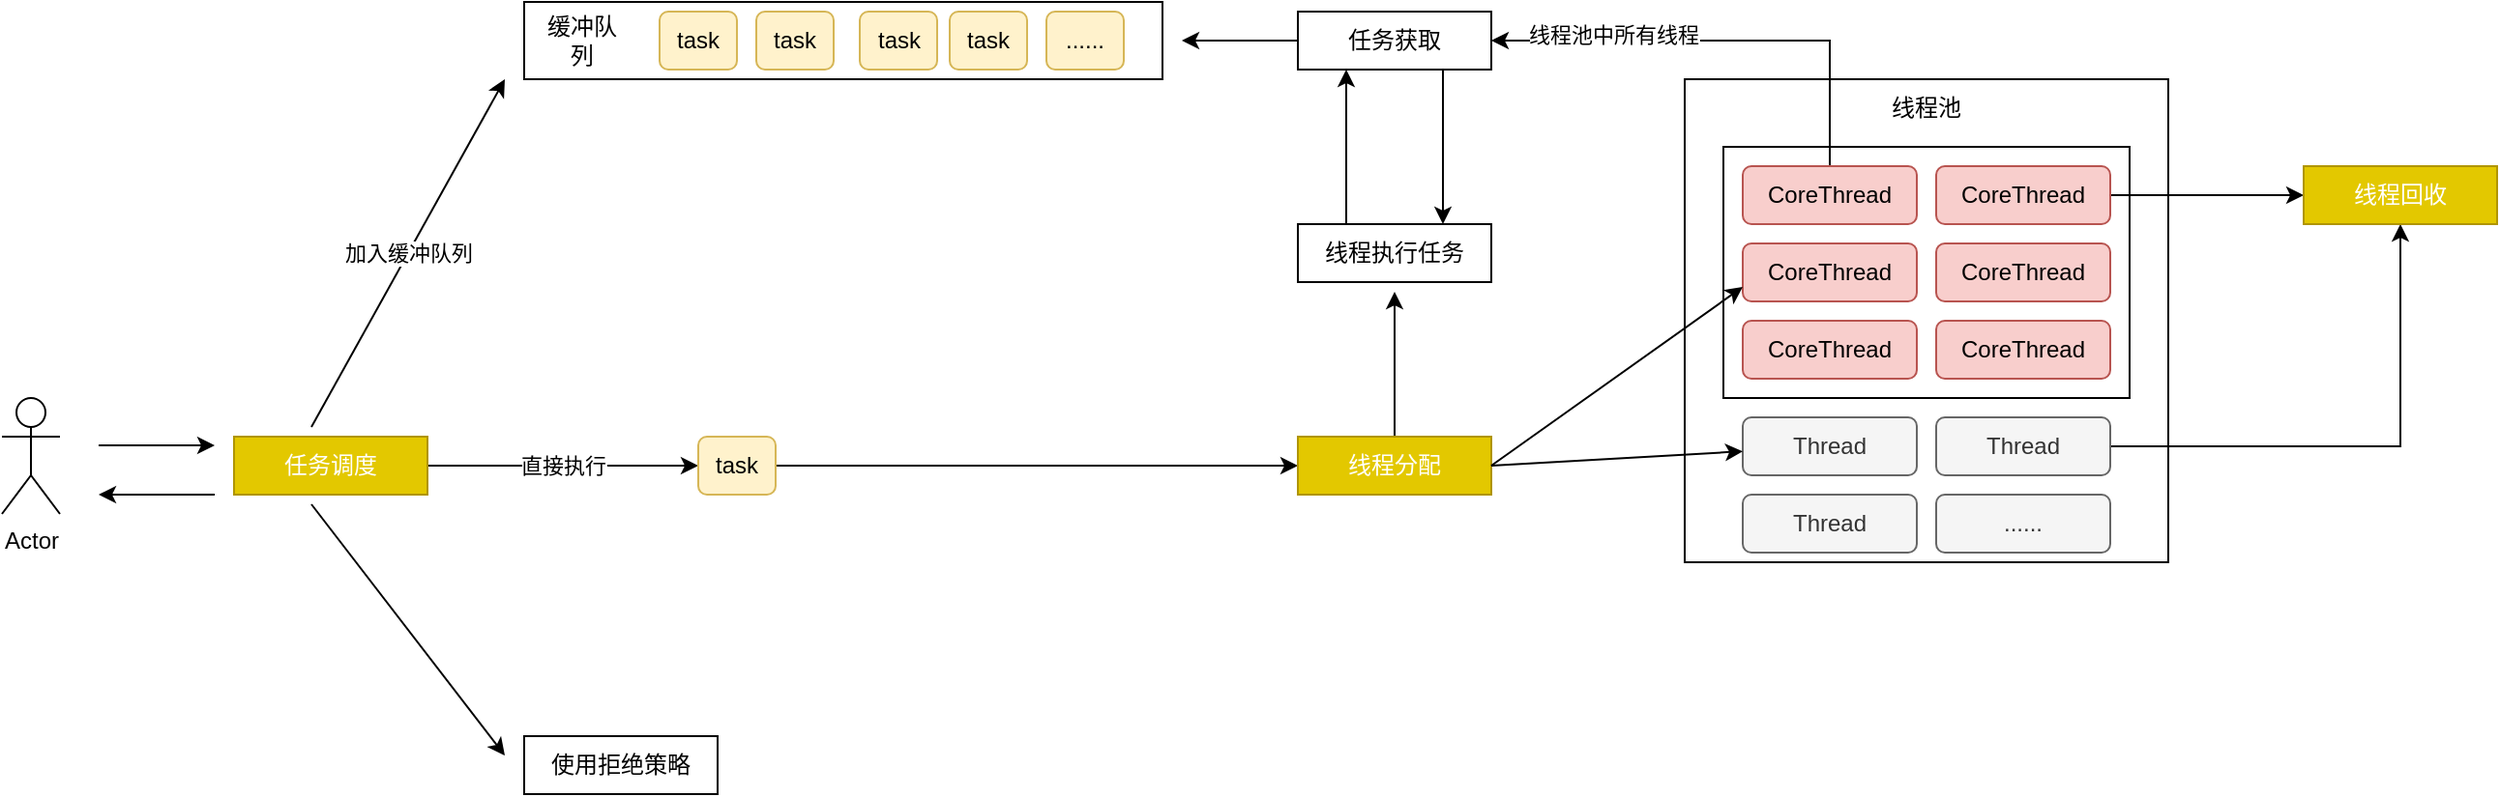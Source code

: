 <mxfile version="13.9.9" type="device"><diagram id="Xv6vJW9VKDqZ9GPoSjl6" name="第 1 页"><mxGraphModel dx="2249" dy="822" grid="1" gridSize="10" guides="1" tooltips="1" connect="1" arrows="1" fold="1" page="1" pageScale="1" pageWidth="827" pageHeight="1169" math="0" shadow="0"><root><mxCell id="0"/><mxCell id="1" parent="0"/><mxCell id="wbCnRHy55u3W_zHvUczc-1" value="" style="rounded=0;whiteSpace=wrap;html=1;" vertex="1" parent="1"><mxGeometry x="200" y="250" width="330" height="40" as="geometry"/></mxCell><mxCell id="wbCnRHy55u3W_zHvUczc-3" value="task" style="rounded=1;whiteSpace=wrap;html=1;fillColor=#fff2cc;strokeColor=#d6b656;" vertex="1" parent="1"><mxGeometry x="270" y="255" width="40" height="30" as="geometry"/></mxCell><mxCell id="wbCnRHy55u3W_zHvUczc-4" value="task" style="rounded=1;whiteSpace=wrap;html=1;fillColor=#fff2cc;strokeColor=#d6b656;" vertex="1" parent="1"><mxGeometry x="320" y="255" width="40" height="30" as="geometry"/></mxCell><mxCell id="wbCnRHy55u3W_zHvUczc-5" value="task" style="rounded=1;whiteSpace=wrap;html=1;fillColor=#fff2cc;strokeColor=#d6b656;" vertex="1" parent="1"><mxGeometry x="373.5" y="255" width="40" height="30" as="geometry"/></mxCell><mxCell id="wbCnRHy55u3W_zHvUczc-6" value="task" style="rounded=1;whiteSpace=wrap;html=1;fillColor=#fff2cc;strokeColor=#d6b656;" vertex="1" parent="1"><mxGeometry x="420" y="255" width="40" height="30" as="geometry"/></mxCell><mxCell id="wbCnRHy55u3W_zHvUczc-8" value="......" style="rounded=1;whiteSpace=wrap;html=1;fillColor=#fff2cc;strokeColor=#d6b656;" vertex="1" parent="1"><mxGeometry x="470" y="255" width="40" height="30" as="geometry"/></mxCell><mxCell id="wbCnRHy55u3W_zHvUczc-9" value="缓冲队列" style="text;html=1;strokeColor=none;fillColor=none;align=center;verticalAlign=middle;whiteSpace=wrap;rounded=0;" vertex="1" parent="1"><mxGeometry x="210" y="260" width="40" height="20" as="geometry"/></mxCell><mxCell id="wbCnRHy55u3W_zHvUczc-13" value="" style="whiteSpace=wrap;html=1;aspect=fixed;" vertex="1" parent="1"><mxGeometry x="800" y="290" width="250" height="250" as="geometry"/></mxCell><mxCell id="wbCnRHy55u3W_zHvUczc-15" value="线程池" style="text;html=1;strokeColor=none;fillColor=none;align=center;verticalAlign=middle;whiteSpace=wrap;rounded=0;" vertex="1" parent="1"><mxGeometry x="905" y="295" width="40" height="20" as="geometry"/></mxCell><mxCell id="wbCnRHy55u3W_zHvUczc-17" value="" style="rounded=0;whiteSpace=wrap;html=1;" vertex="1" parent="1"><mxGeometry x="820" y="325" width="210" height="130" as="geometry"/></mxCell><mxCell id="wbCnRHy55u3W_zHvUczc-75" style="edgeStyle=orthogonalEdgeStyle;rounded=0;orthogonalLoop=1;jettySize=auto;html=1;exitX=0.5;exitY=0;exitDx=0;exitDy=0;entryX=1;entryY=0.5;entryDx=0;entryDy=0;" edge="1" parent="1" source="wbCnRHy55u3W_zHvUczc-18" target="wbCnRHy55u3W_zHvUczc-67"><mxGeometry relative="1" as="geometry"/></mxCell><mxCell id="wbCnRHy55u3W_zHvUczc-76" value="线程池中所有线程" style="edgeLabel;html=1;align=center;verticalAlign=middle;resizable=0;points=[];" vertex="1" connectable="0" parent="wbCnRHy55u3W_zHvUczc-75"><mxGeometry x="0.475" y="-3" relative="1" as="geometry"><mxPoint as="offset"/></mxGeometry></mxCell><mxCell id="wbCnRHy55u3W_zHvUczc-18" value="CoreThread" style="rounded=1;whiteSpace=wrap;html=1;fillColor=#f8cecc;strokeColor=#b85450;" vertex="1" parent="1"><mxGeometry x="830" y="335" width="90" height="30" as="geometry"/></mxCell><mxCell id="wbCnRHy55u3W_zHvUczc-84" style="edgeStyle=orthogonalEdgeStyle;rounded=0;orthogonalLoop=1;jettySize=auto;html=1;exitX=1;exitY=0.5;exitDx=0;exitDy=0;entryX=0;entryY=0.5;entryDx=0;entryDy=0;" edge="1" parent="1" source="wbCnRHy55u3W_zHvUczc-19" target="wbCnRHy55u3W_zHvUczc-83"><mxGeometry relative="1" as="geometry"><mxPoint x="1110" y="350" as="targetPoint"/></mxGeometry></mxCell><mxCell id="wbCnRHy55u3W_zHvUczc-19" value="CoreThread" style="rounded=1;whiteSpace=wrap;html=1;fillColor=#f8cecc;strokeColor=#b85450;" vertex="1" parent="1"><mxGeometry x="930" y="335" width="90" height="30" as="geometry"/></mxCell><mxCell id="wbCnRHy55u3W_zHvUczc-20" value="CoreThread" style="rounded=1;whiteSpace=wrap;html=1;fillColor=#f8cecc;strokeColor=#b85450;" vertex="1" parent="1"><mxGeometry x="830" y="375" width="90" height="30" as="geometry"/></mxCell><mxCell id="wbCnRHy55u3W_zHvUczc-21" value="CoreThread" style="rounded=1;whiteSpace=wrap;html=1;fillColor=#f8cecc;strokeColor=#b85450;" vertex="1" parent="1"><mxGeometry x="930" y="375" width="90" height="30" as="geometry"/></mxCell><mxCell id="wbCnRHy55u3W_zHvUczc-22" value="CoreThread" style="rounded=1;whiteSpace=wrap;html=1;fillColor=#f8cecc;strokeColor=#b85450;" vertex="1" parent="1"><mxGeometry x="830" y="415" width="90" height="30" as="geometry"/></mxCell><mxCell id="wbCnRHy55u3W_zHvUczc-23" value="CoreThread" style="rounded=1;whiteSpace=wrap;html=1;fillColor=#f8cecc;strokeColor=#b85450;" vertex="1" parent="1"><mxGeometry x="930" y="415" width="90" height="30" as="geometry"/></mxCell><mxCell id="wbCnRHy55u3W_zHvUczc-24" value="Thread" style="rounded=1;whiteSpace=wrap;html=1;fillColor=#f5f5f5;strokeColor=#666666;fontColor=#333333;" vertex="1" parent="1"><mxGeometry x="830" y="465" width="90" height="30" as="geometry"/></mxCell><mxCell id="wbCnRHy55u3W_zHvUczc-85" style="edgeStyle=orthogonalEdgeStyle;rounded=0;orthogonalLoop=1;jettySize=auto;html=1;exitX=1;exitY=0.5;exitDx=0;exitDy=0;entryX=0.5;entryY=1;entryDx=0;entryDy=0;" edge="1" parent="1" source="wbCnRHy55u3W_zHvUczc-25" target="wbCnRHy55u3W_zHvUczc-83"><mxGeometry relative="1" as="geometry"/></mxCell><mxCell id="wbCnRHy55u3W_zHvUczc-25" value="Thread" style="rounded=1;whiteSpace=wrap;html=1;fillColor=#f5f5f5;strokeColor=#666666;fontColor=#333333;" vertex="1" parent="1"><mxGeometry x="930" y="465" width="90" height="30" as="geometry"/></mxCell><mxCell id="wbCnRHy55u3W_zHvUczc-26" value="Thread" style="rounded=1;whiteSpace=wrap;html=1;fillColor=#f5f5f5;strokeColor=#666666;fontColor=#333333;" vertex="1" parent="1"><mxGeometry x="830" y="505" width="90" height="30" as="geometry"/></mxCell><mxCell id="wbCnRHy55u3W_zHvUczc-27" value="......" style="rounded=1;whiteSpace=wrap;html=1;fillColor=#f5f5f5;strokeColor=#666666;fontColor=#333333;" vertex="1" parent="1"><mxGeometry x="930" y="505" width="90" height="30" as="geometry"/></mxCell><mxCell id="wbCnRHy55u3W_zHvUczc-47" value="Actor" style="shape=umlActor;verticalLabelPosition=bottom;verticalAlign=top;html=1;outlineConnect=0;" vertex="1" parent="1"><mxGeometry x="-70" y="455" width="30" height="60" as="geometry"/></mxCell><mxCell id="wbCnRHy55u3W_zHvUczc-51" value="直接执行" style="edgeStyle=orthogonalEdgeStyle;rounded=0;orthogonalLoop=1;jettySize=auto;html=1;exitX=1;exitY=0.5;exitDx=0;exitDy=0;entryX=0;entryY=0.5;entryDx=0;entryDy=0;" edge="1" parent="1" source="wbCnRHy55u3W_zHvUczc-49" target="wbCnRHy55u3W_zHvUczc-58"><mxGeometry relative="1" as="geometry"><mxPoint x="270" y="490" as="targetPoint"/></mxGeometry></mxCell><mxCell id="wbCnRHy55u3W_zHvUczc-49" value="任务调度" style="rounded=0;whiteSpace=wrap;html=1;fillColor=#e3c800;strokeColor=#B09500;fontColor=#ffffff;" vertex="1" parent="1"><mxGeometry x="50" y="475" width="100" height="30" as="geometry"/></mxCell><mxCell id="wbCnRHy55u3W_zHvUczc-50" value="加入缓冲队列" style="endArrow=classic;html=1;" edge="1" parent="1"><mxGeometry width="50" height="50" relative="1" as="geometry"><mxPoint x="90" y="470" as="sourcePoint"/><mxPoint x="190" y="290" as="targetPoint"/></mxGeometry></mxCell><mxCell id="wbCnRHy55u3W_zHvUczc-53" value="使用拒绝策略" style="rounded=0;whiteSpace=wrap;html=1;" vertex="1" parent="1"><mxGeometry x="200" y="630" width="100" height="30" as="geometry"/></mxCell><mxCell id="wbCnRHy55u3W_zHvUczc-56" value="" style="endArrow=classic;html=1;" edge="1" parent="1"><mxGeometry width="50" height="50" relative="1" as="geometry"><mxPoint x="90" y="510" as="sourcePoint"/><mxPoint x="190" y="640" as="targetPoint"/></mxGeometry></mxCell><mxCell id="wbCnRHy55u3W_zHvUczc-62" style="edgeStyle=orthogonalEdgeStyle;rounded=0;orthogonalLoop=1;jettySize=auto;html=1;exitX=1;exitY=0.5;exitDx=0;exitDy=0;entryX=0;entryY=0.5;entryDx=0;entryDy=0;" edge="1" parent="1" source="wbCnRHy55u3W_zHvUczc-58" target="wbCnRHy55u3W_zHvUczc-60"><mxGeometry relative="1" as="geometry"><mxPoint x="580" y="490" as="targetPoint"/><Array as="points"/></mxGeometry></mxCell><mxCell id="wbCnRHy55u3W_zHvUczc-58" value="task" style="rounded=1;whiteSpace=wrap;html=1;fillColor=#fff2cc;strokeColor=#d6b656;" vertex="1" parent="1"><mxGeometry x="290" y="475" width="40" height="30" as="geometry"/></mxCell><mxCell id="wbCnRHy55u3W_zHvUczc-78" style="edgeStyle=orthogonalEdgeStyle;rounded=0;orthogonalLoop=1;jettySize=auto;html=1;exitX=0.5;exitY=0;exitDx=0;exitDy=0;" edge="1" parent="1" source="wbCnRHy55u3W_zHvUczc-60"><mxGeometry relative="1" as="geometry"><mxPoint x="650" y="400" as="targetPoint"/></mxGeometry></mxCell><mxCell id="wbCnRHy55u3W_zHvUczc-60" value="线程分配" style="rounded=0;whiteSpace=wrap;html=1;fillColor=#e3c800;strokeColor=#B09500;fontColor=#ffffff;" vertex="1" parent="1"><mxGeometry x="600" y="475" width="100" height="30" as="geometry"/></mxCell><mxCell id="wbCnRHy55u3W_zHvUczc-77" style="edgeStyle=orthogonalEdgeStyle;rounded=0;orthogonalLoop=1;jettySize=auto;html=1;exitX=0;exitY=0.5;exitDx=0;exitDy=0;" edge="1" parent="1" source="wbCnRHy55u3W_zHvUczc-67"><mxGeometry relative="1" as="geometry"><mxPoint x="540" y="270" as="targetPoint"/></mxGeometry></mxCell><mxCell id="wbCnRHy55u3W_zHvUczc-80" style="edgeStyle=orthogonalEdgeStyle;rounded=0;orthogonalLoop=1;jettySize=auto;html=1;exitX=0.75;exitY=1;exitDx=0;exitDy=0;entryX=0.75;entryY=0;entryDx=0;entryDy=0;" edge="1" parent="1" source="wbCnRHy55u3W_zHvUczc-67" target="wbCnRHy55u3W_zHvUczc-68"><mxGeometry relative="1" as="geometry"/></mxCell><mxCell id="wbCnRHy55u3W_zHvUczc-67" value="任务获取" style="rounded=0;whiteSpace=wrap;html=1;" vertex="1" parent="1"><mxGeometry x="600" y="255" width="100" height="30" as="geometry"/></mxCell><mxCell id="wbCnRHy55u3W_zHvUczc-79" style="edgeStyle=orthogonalEdgeStyle;rounded=0;orthogonalLoop=1;jettySize=auto;html=1;exitX=0.25;exitY=0;exitDx=0;exitDy=0;entryX=0.25;entryY=1;entryDx=0;entryDy=0;" edge="1" parent="1" source="wbCnRHy55u3W_zHvUczc-68" target="wbCnRHy55u3W_zHvUczc-67"><mxGeometry relative="1" as="geometry"/></mxCell><mxCell id="wbCnRHy55u3W_zHvUczc-68" value="线程执行任务" style="rounded=0;whiteSpace=wrap;html=1;" vertex="1" parent="1"><mxGeometry x="600" y="365" width="100" height="30" as="geometry"/></mxCell><mxCell id="wbCnRHy55u3W_zHvUczc-70" value="" style="endArrow=classic;html=1;entryX=0;entryY=0.75;entryDx=0;entryDy=0;" edge="1" parent="1" target="wbCnRHy55u3W_zHvUczc-20"><mxGeometry width="50" height="50" relative="1" as="geometry"><mxPoint x="700" y="490" as="sourcePoint"/><mxPoint x="750" y="440" as="targetPoint"/></mxGeometry></mxCell><mxCell id="wbCnRHy55u3W_zHvUczc-71" value="" style="endArrow=classic;html=1;" edge="1" parent="1" target="wbCnRHy55u3W_zHvUczc-24"><mxGeometry width="50" height="50" relative="1" as="geometry"><mxPoint x="700" y="490" as="sourcePoint"/><mxPoint x="750" y="440" as="targetPoint"/></mxGeometry></mxCell><mxCell id="wbCnRHy55u3W_zHvUczc-81" value="" style="endArrow=classic;html=1;" edge="1" parent="1"><mxGeometry width="50" height="50" relative="1" as="geometry"><mxPoint x="-20" y="479.5" as="sourcePoint"/><mxPoint x="40" y="479.5" as="targetPoint"/></mxGeometry></mxCell><mxCell id="wbCnRHy55u3W_zHvUczc-82" value="" style="endArrow=classic;html=1;" edge="1" parent="1"><mxGeometry width="50" height="50" relative="1" as="geometry"><mxPoint x="40" y="505" as="sourcePoint"/><mxPoint x="-20" y="505" as="targetPoint"/></mxGeometry></mxCell><mxCell id="wbCnRHy55u3W_zHvUczc-83" value="线程回收" style="rounded=0;whiteSpace=wrap;html=1;fillColor=#e3c800;strokeColor=#B09500;fontColor=#ffffff;" vertex="1" parent="1"><mxGeometry x="1120" y="335" width="100" height="30" as="geometry"/></mxCell></root></mxGraphModel></diagram></mxfile>